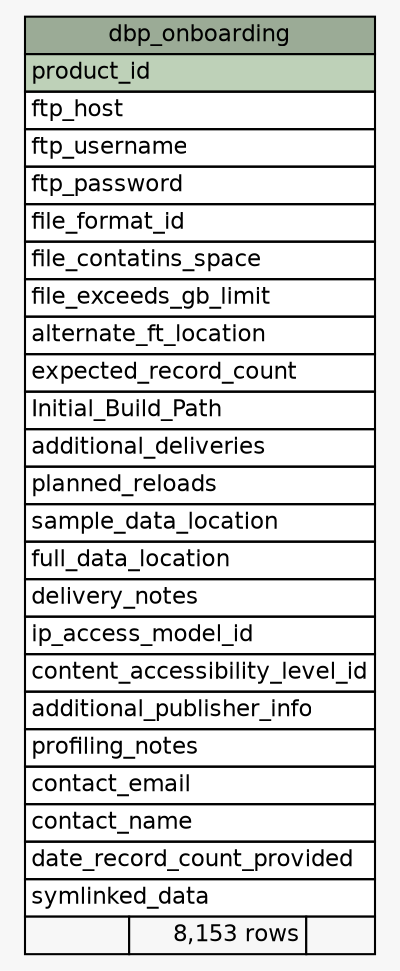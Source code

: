 // dot 2.2.1 on Windows 10 10.0
// SchemaSpy rev 590
digraph "dbp_onboarding" {
  graph [
    rankdir="RL"
    bgcolor="#f7f7f7"
    nodesep="0.18"
    ranksep="0.46"
    fontname="Helvetica"
    fontsize="11"
  ];
  node [
    fontname="Helvetica"
    fontsize="11"
    shape="plaintext"
  ];
  edge [
    arrowsize="0.8"
  ];
  "dbp_onboarding" [
    label=<
    <TABLE BORDER="0" CELLBORDER="1" CELLSPACING="0" BGCOLOR="#ffffff">
      <TR><TD COLSPAN="3" BGCOLOR="#9bab96" ALIGN="CENTER">dbp_onboarding</TD></TR>
      <TR><TD PORT="product_id" COLSPAN="3" BGCOLOR="#bed1b8" ALIGN="LEFT">product_id</TD></TR>
      <TR><TD PORT="ftp_host" COLSPAN="3" ALIGN="LEFT">ftp_host</TD></TR>
      <TR><TD PORT="ftp_username" COLSPAN="3" ALIGN="LEFT">ftp_username</TD></TR>
      <TR><TD PORT="ftp_password" COLSPAN="3" ALIGN="LEFT">ftp_password</TD></TR>
      <TR><TD PORT="file_format_id" COLSPAN="3" ALIGN="LEFT">file_format_id</TD></TR>
      <TR><TD PORT="file_contatins_space" COLSPAN="3" ALIGN="LEFT">file_contatins_space</TD></TR>
      <TR><TD PORT="file_exceeds_gb_limit" COLSPAN="3" ALIGN="LEFT">file_exceeds_gb_limit</TD></TR>
      <TR><TD PORT="alternate_ft_location" COLSPAN="3" ALIGN="LEFT">alternate_ft_location</TD></TR>
      <TR><TD PORT="expected_record_count" COLSPAN="3" ALIGN="LEFT">expected_record_count</TD></TR>
      <TR><TD PORT="Initial_Build_Path" COLSPAN="3" ALIGN="LEFT">Initial_Build_Path</TD></TR>
      <TR><TD PORT="additional_deliveries" COLSPAN="3" ALIGN="LEFT">additional_deliveries</TD></TR>
      <TR><TD PORT="planned_reloads" COLSPAN="3" ALIGN="LEFT">planned_reloads</TD></TR>
      <TR><TD PORT="sample_data_location" COLSPAN="3" ALIGN="LEFT">sample_data_location</TD></TR>
      <TR><TD PORT="full_data_location" COLSPAN="3" ALIGN="LEFT">full_data_location</TD></TR>
      <TR><TD PORT="delivery_notes" COLSPAN="3" ALIGN="LEFT">delivery_notes</TD></TR>
      <TR><TD PORT="ip_access_model_id" COLSPAN="3" ALIGN="LEFT">ip_access_model_id</TD></TR>
      <TR><TD PORT="content_accessibility_level_id" COLSPAN="3" ALIGN="LEFT">content_accessibility_level_id</TD></TR>
      <TR><TD PORT="additional_publisher_info" COLSPAN="3" ALIGN="LEFT">additional_publisher_info</TD></TR>
      <TR><TD PORT="profiling_notes" COLSPAN="3" ALIGN="LEFT">profiling_notes</TD></TR>
      <TR><TD PORT="contact_email" COLSPAN="3" ALIGN="LEFT">contact_email</TD></TR>
      <TR><TD PORT="contact_name" COLSPAN="3" ALIGN="LEFT">contact_name</TD></TR>
      <TR><TD PORT="date_record_count_provided" COLSPAN="3" ALIGN="LEFT">date_record_count_provided</TD></TR>
      <TR><TD PORT="symlinked_data" COLSPAN="3" ALIGN="LEFT">symlinked_data</TD></TR>
      <TR><TD ALIGN="LEFT" BGCOLOR="#f7f7f7">  </TD><TD ALIGN="RIGHT" BGCOLOR="#f7f7f7">8,153 rows</TD><TD ALIGN="RIGHT" BGCOLOR="#f7f7f7">  </TD></TR>
    </TABLE>>
    URL="tables/dbp_onboarding.html"
    tooltip="dbp_onboarding"
  ];
}
